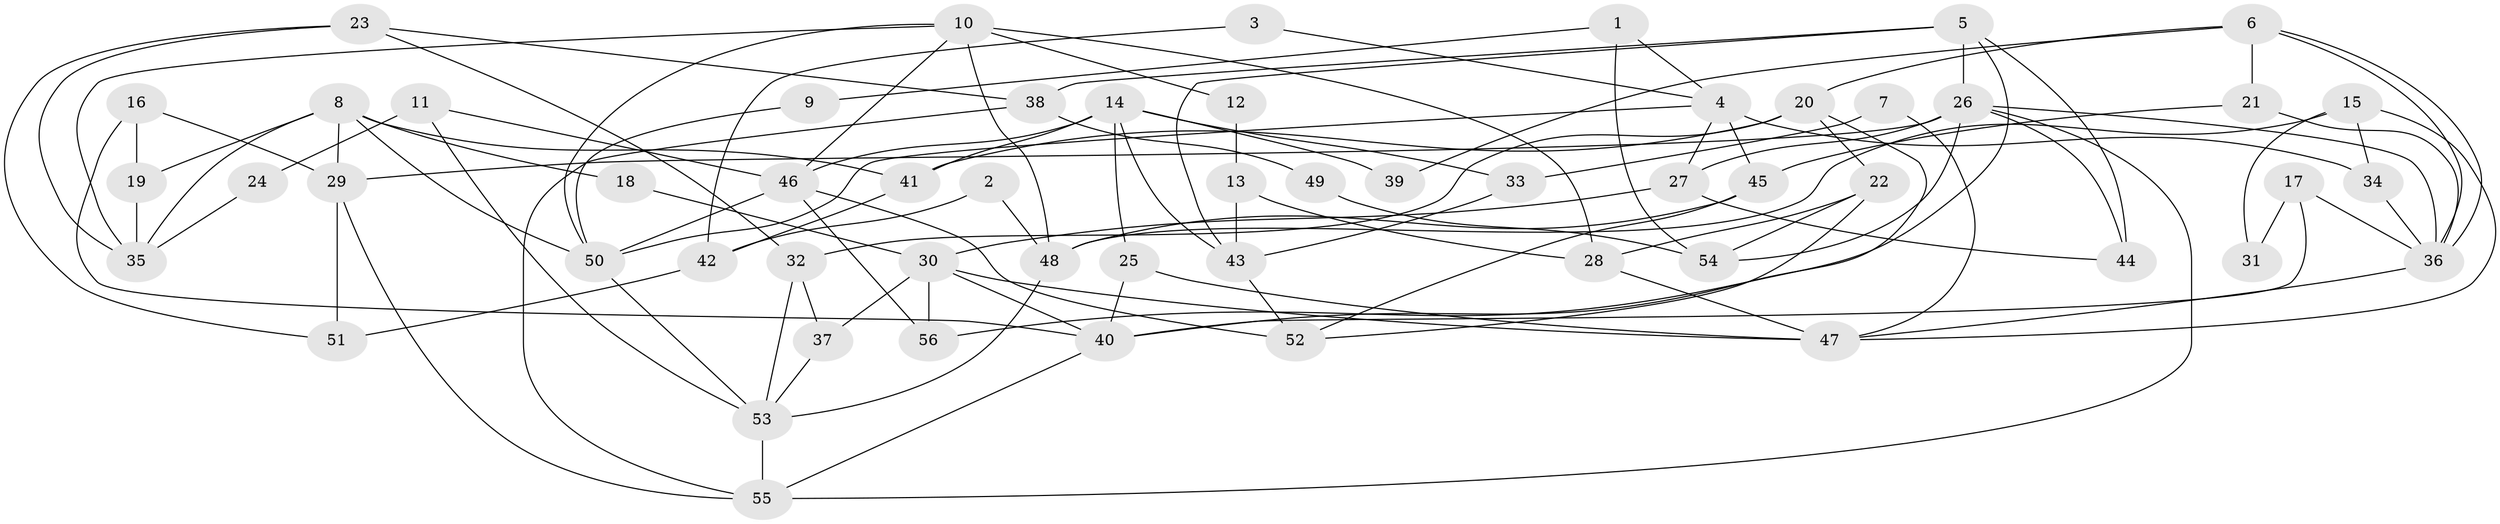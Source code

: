// coarse degree distribution, {3: 0.2564102564102564, 4: 0.1282051282051282, 2: 0.1794871794871795, 8: 0.1282051282051282, 5: 0.10256410256410256, 6: 0.1282051282051282, 10: 0.02564102564102564, 7: 0.02564102564102564, 9: 0.02564102564102564}
// Generated by graph-tools (version 1.1) at 2025/52/02/27/25 19:52:01]
// undirected, 56 vertices, 112 edges
graph export_dot {
graph [start="1"]
  node [color=gray90,style=filled];
  1;
  2;
  3;
  4;
  5;
  6;
  7;
  8;
  9;
  10;
  11;
  12;
  13;
  14;
  15;
  16;
  17;
  18;
  19;
  20;
  21;
  22;
  23;
  24;
  25;
  26;
  27;
  28;
  29;
  30;
  31;
  32;
  33;
  34;
  35;
  36;
  37;
  38;
  39;
  40;
  41;
  42;
  43;
  44;
  45;
  46;
  47;
  48;
  49;
  50;
  51;
  52;
  53;
  54;
  55;
  56;
  1 -- 4;
  1 -- 54;
  1 -- 9;
  2 -- 42;
  2 -- 48;
  3 -- 4;
  3 -- 42;
  4 -- 50;
  4 -- 27;
  4 -- 34;
  4 -- 45;
  5 -- 26;
  5 -- 56;
  5 -- 38;
  5 -- 43;
  5 -- 44;
  6 -- 20;
  6 -- 36;
  6 -- 36;
  6 -- 21;
  6 -- 39;
  7 -- 33;
  7 -- 47;
  8 -- 19;
  8 -- 50;
  8 -- 18;
  8 -- 29;
  8 -- 35;
  8 -- 41;
  9 -- 50;
  10 -- 28;
  10 -- 48;
  10 -- 12;
  10 -- 35;
  10 -- 46;
  10 -- 50;
  11 -- 46;
  11 -- 53;
  11 -- 24;
  12 -- 13;
  13 -- 43;
  13 -- 28;
  14 -- 25;
  14 -- 46;
  14 -- 33;
  14 -- 39;
  14 -- 41;
  14 -- 43;
  15 -- 34;
  15 -- 48;
  15 -- 31;
  15 -- 47;
  16 -- 29;
  16 -- 40;
  16 -- 19;
  17 -- 40;
  17 -- 36;
  17 -- 31;
  18 -- 30;
  19 -- 35;
  20 -- 41;
  20 -- 40;
  20 -- 22;
  20 -- 32;
  21 -- 36;
  21 -- 45;
  22 -- 52;
  22 -- 28;
  22 -- 54;
  23 -- 32;
  23 -- 35;
  23 -- 38;
  23 -- 51;
  24 -- 35;
  25 -- 47;
  25 -- 40;
  26 -- 55;
  26 -- 29;
  26 -- 27;
  26 -- 36;
  26 -- 44;
  26 -- 54;
  27 -- 44;
  27 -- 30;
  28 -- 47;
  29 -- 55;
  29 -- 51;
  30 -- 47;
  30 -- 37;
  30 -- 40;
  30 -- 56;
  32 -- 53;
  32 -- 37;
  33 -- 43;
  34 -- 36;
  36 -- 47;
  37 -- 53;
  38 -- 49;
  38 -- 55;
  40 -- 55;
  41 -- 42;
  42 -- 51;
  43 -- 52;
  45 -- 48;
  45 -- 52;
  46 -- 52;
  46 -- 50;
  46 -- 56;
  48 -- 53;
  49 -- 54;
  50 -- 53;
  53 -- 55;
}
